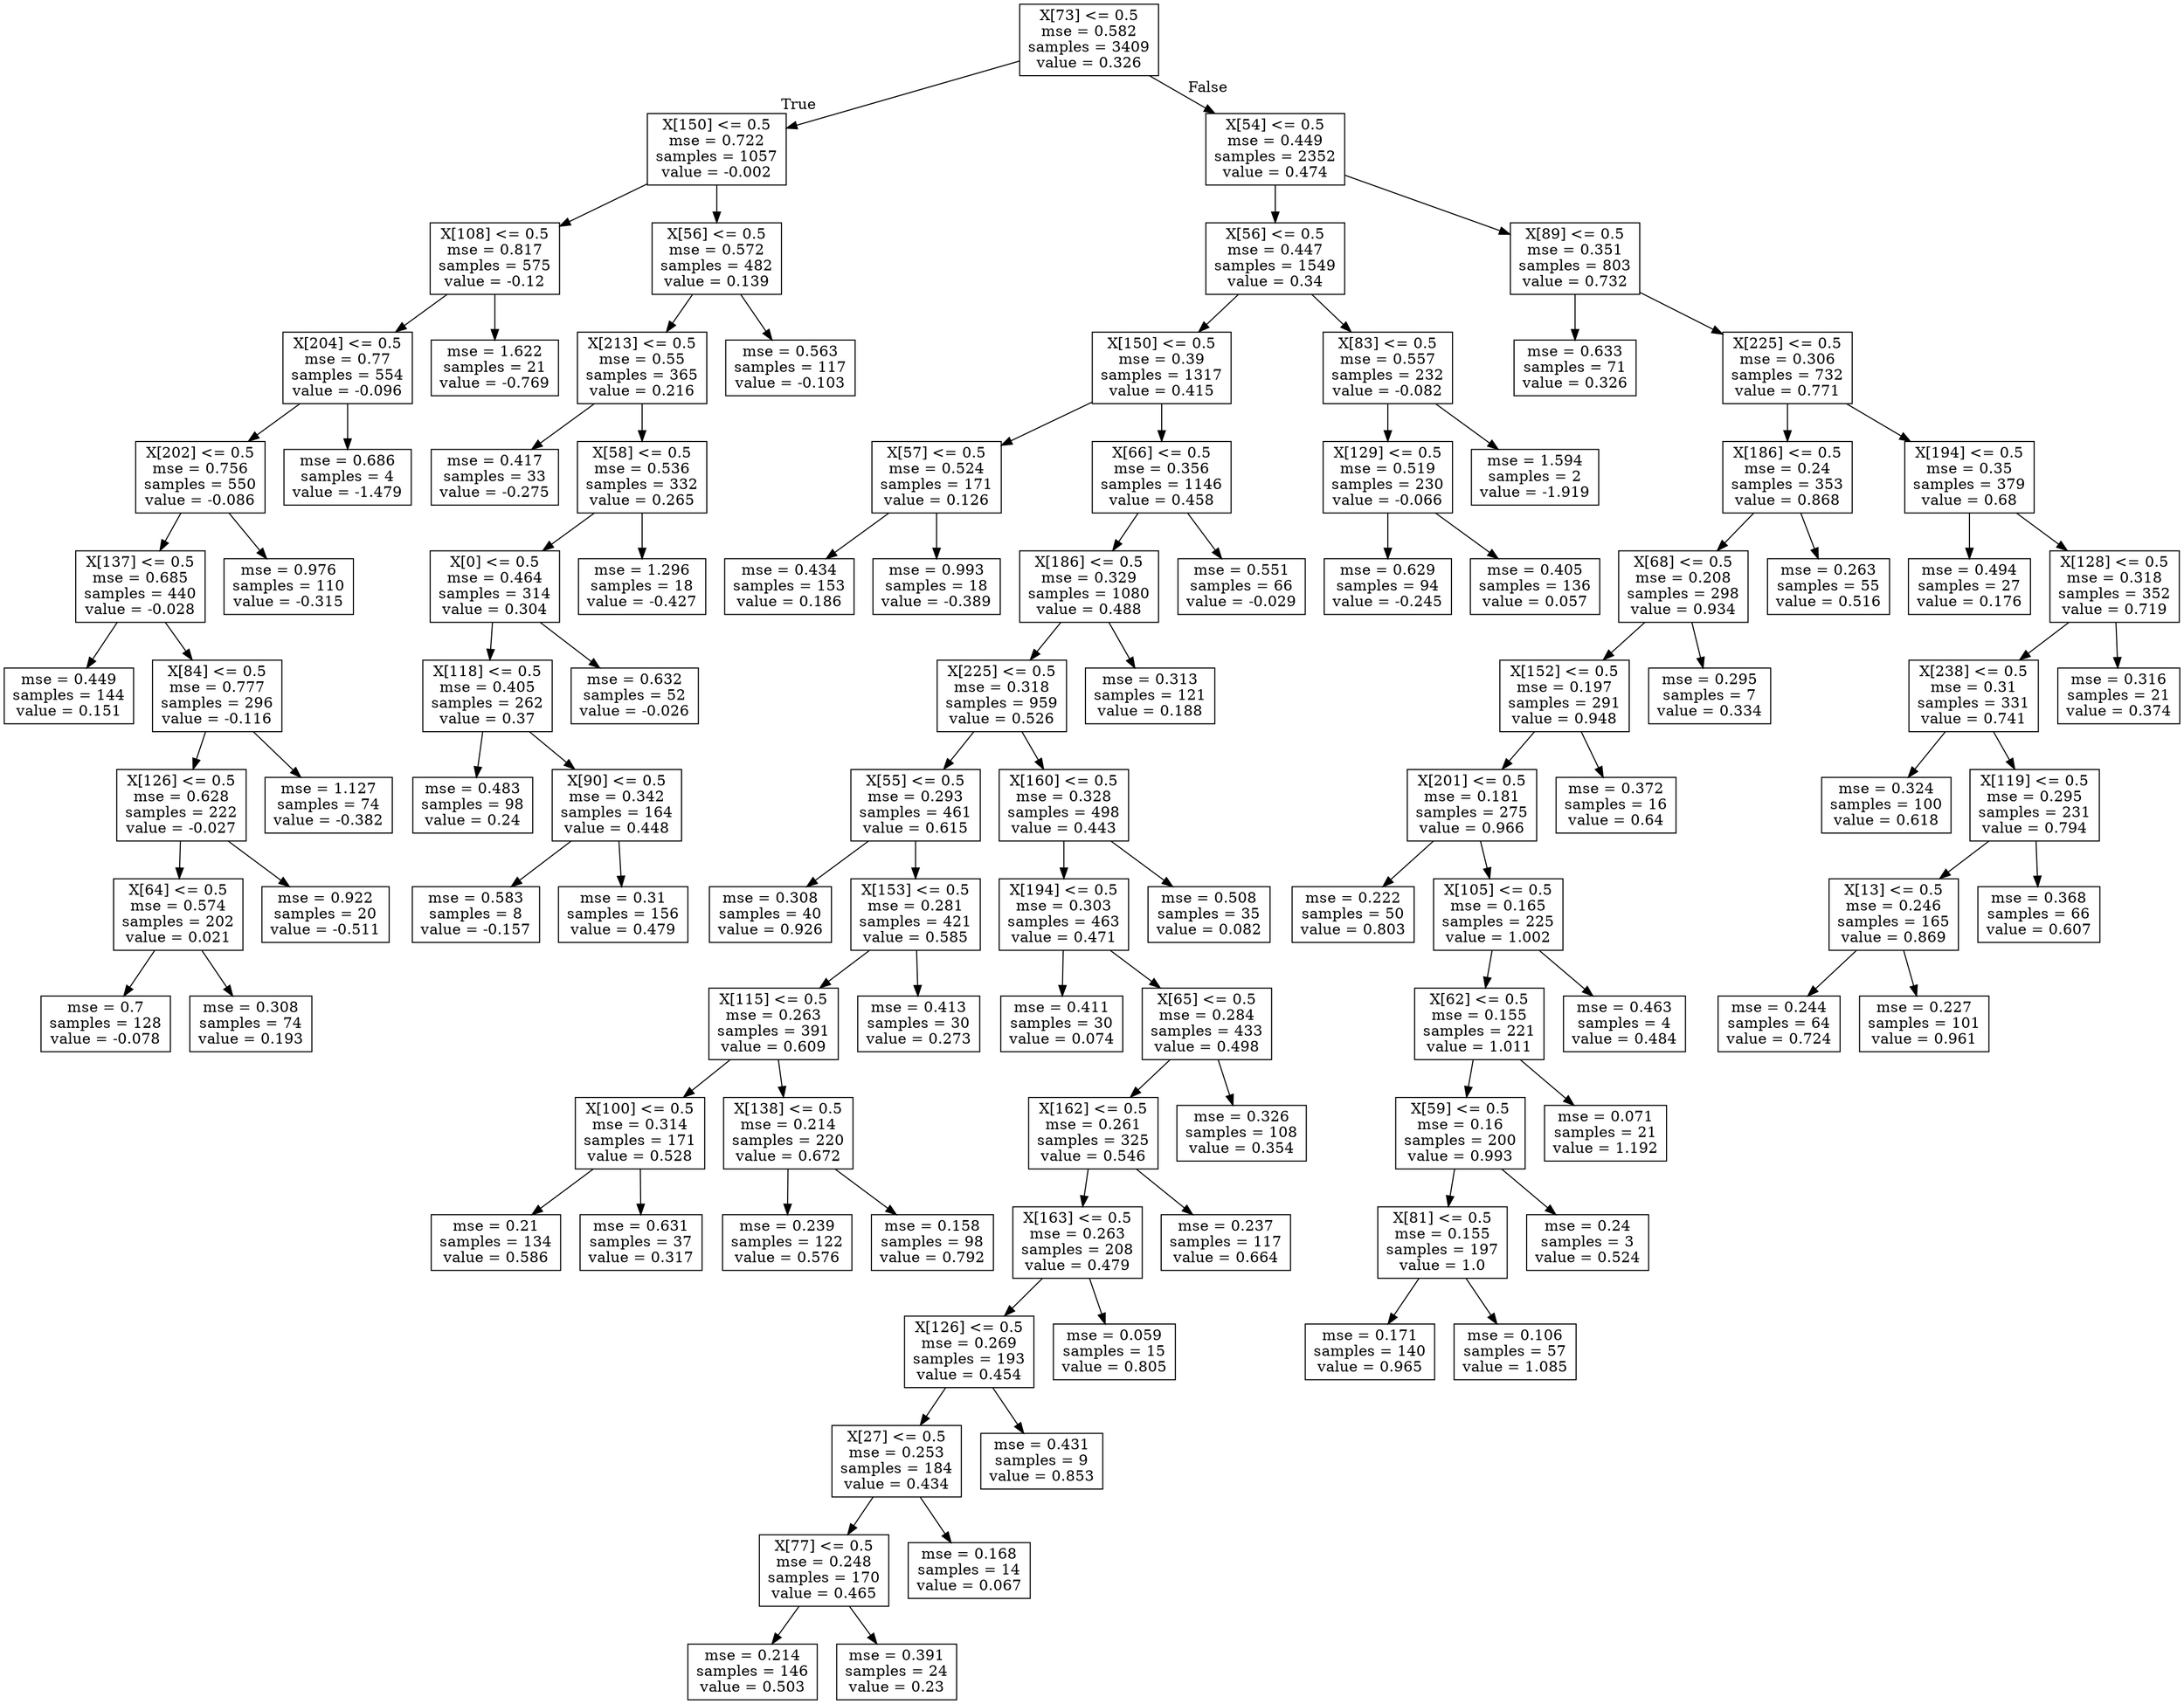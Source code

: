 digraph Tree {
node [shape=box] ;
0 [label="X[73] <= 0.5\nmse = 0.582\nsamples = 3409\nvalue = 0.326"] ;
1 [label="X[150] <= 0.5\nmse = 0.722\nsamples = 1057\nvalue = -0.002"] ;
0 -> 1 [labeldistance=2.5, labelangle=45, headlabel="True"] ;
2 [label="X[108] <= 0.5\nmse = 0.817\nsamples = 575\nvalue = -0.12"] ;
1 -> 2 ;
3 [label="X[204] <= 0.5\nmse = 0.77\nsamples = 554\nvalue = -0.096"] ;
2 -> 3 ;
4 [label="X[202] <= 0.5\nmse = 0.756\nsamples = 550\nvalue = -0.086"] ;
3 -> 4 ;
5 [label="X[137] <= 0.5\nmse = 0.685\nsamples = 440\nvalue = -0.028"] ;
4 -> 5 ;
6 [label="mse = 0.449\nsamples = 144\nvalue = 0.151"] ;
5 -> 6 ;
7 [label="X[84] <= 0.5\nmse = 0.777\nsamples = 296\nvalue = -0.116"] ;
5 -> 7 ;
8 [label="X[126] <= 0.5\nmse = 0.628\nsamples = 222\nvalue = -0.027"] ;
7 -> 8 ;
9 [label="X[64] <= 0.5\nmse = 0.574\nsamples = 202\nvalue = 0.021"] ;
8 -> 9 ;
10 [label="mse = 0.7\nsamples = 128\nvalue = -0.078"] ;
9 -> 10 ;
11 [label="mse = 0.308\nsamples = 74\nvalue = 0.193"] ;
9 -> 11 ;
12 [label="mse = 0.922\nsamples = 20\nvalue = -0.511"] ;
8 -> 12 ;
13 [label="mse = 1.127\nsamples = 74\nvalue = -0.382"] ;
7 -> 13 ;
14 [label="mse = 0.976\nsamples = 110\nvalue = -0.315"] ;
4 -> 14 ;
15 [label="mse = 0.686\nsamples = 4\nvalue = -1.479"] ;
3 -> 15 ;
16 [label="mse = 1.622\nsamples = 21\nvalue = -0.769"] ;
2 -> 16 ;
17 [label="X[56] <= 0.5\nmse = 0.572\nsamples = 482\nvalue = 0.139"] ;
1 -> 17 ;
18 [label="X[213] <= 0.5\nmse = 0.55\nsamples = 365\nvalue = 0.216"] ;
17 -> 18 ;
19 [label="mse = 0.417\nsamples = 33\nvalue = -0.275"] ;
18 -> 19 ;
20 [label="X[58] <= 0.5\nmse = 0.536\nsamples = 332\nvalue = 0.265"] ;
18 -> 20 ;
21 [label="X[0] <= 0.5\nmse = 0.464\nsamples = 314\nvalue = 0.304"] ;
20 -> 21 ;
22 [label="X[118] <= 0.5\nmse = 0.405\nsamples = 262\nvalue = 0.37"] ;
21 -> 22 ;
23 [label="mse = 0.483\nsamples = 98\nvalue = 0.24"] ;
22 -> 23 ;
24 [label="X[90] <= 0.5\nmse = 0.342\nsamples = 164\nvalue = 0.448"] ;
22 -> 24 ;
25 [label="mse = 0.583\nsamples = 8\nvalue = -0.157"] ;
24 -> 25 ;
26 [label="mse = 0.31\nsamples = 156\nvalue = 0.479"] ;
24 -> 26 ;
27 [label="mse = 0.632\nsamples = 52\nvalue = -0.026"] ;
21 -> 27 ;
28 [label="mse = 1.296\nsamples = 18\nvalue = -0.427"] ;
20 -> 28 ;
29 [label="mse = 0.563\nsamples = 117\nvalue = -0.103"] ;
17 -> 29 ;
30 [label="X[54] <= 0.5\nmse = 0.449\nsamples = 2352\nvalue = 0.474"] ;
0 -> 30 [labeldistance=2.5, labelangle=-45, headlabel="False"] ;
31 [label="X[56] <= 0.5\nmse = 0.447\nsamples = 1549\nvalue = 0.34"] ;
30 -> 31 ;
32 [label="X[150] <= 0.5\nmse = 0.39\nsamples = 1317\nvalue = 0.415"] ;
31 -> 32 ;
33 [label="X[57] <= 0.5\nmse = 0.524\nsamples = 171\nvalue = 0.126"] ;
32 -> 33 ;
34 [label="mse = 0.434\nsamples = 153\nvalue = 0.186"] ;
33 -> 34 ;
35 [label="mse = 0.993\nsamples = 18\nvalue = -0.389"] ;
33 -> 35 ;
36 [label="X[66] <= 0.5\nmse = 0.356\nsamples = 1146\nvalue = 0.458"] ;
32 -> 36 ;
37 [label="X[186] <= 0.5\nmse = 0.329\nsamples = 1080\nvalue = 0.488"] ;
36 -> 37 ;
38 [label="X[225] <= 0.5\nmse = 0.318\nsamples = 959\nvalue = 0.526"] ;
37 -> 38 ;
39 [label="X[55] <= 0.5\nmse = 0.293\nsamples = 461\nvalue = 0.615"] ;
38 -> 39 ;
40 [label="mse = 0.308\nsamples = 40\nvalue = 0.926"] ;
39 -> 40 ;
41 [label="X[153] <= 0.5\nmse = 0.281\nsamples = 421\nvalue = 0.585"] ;
39 -> 41 ;
42 [label="X[115] <= 0.5\nmse = 0.263\nsamples = 391\nvalue = 0.609"] ;
41 -> 42 ;
43 [label="X[100] <= 0.5\nmse = 0.314\nsamples = 171\nvalue = 0.528"] ;
42 -> 43 ;
44 [label="mse = 0.21\nsamples = 134\nvalue = 0.586"] ;
43 -> 44 ;
45 [label="mse = 0.631\nsamples = 37\nvalue = 0.317"] ;
43 -> 45 ;
46 [label="X[138] <= 0.5\nmse = 0.214\nsamples = 220\nvalue = 0.672"] ;
42 -> 46 ;
47 [label="mse = 0.239\nsamples = 122\nvalue = 0.576"] ;
46 -> 47 ;
48 [label="mse = 0.158\nsamples = 98\nvalue = 0.792"] ;
46 -> 48 ;
49 [label="mse = 0.413\nsamples = 30\nvalue = 0.273"] ;
41 -> 49 ;
50 [label="X[160] <= 0.5\nmse = 0.328\nsamples = 498\nvalue = 0.443"] ;
38 -> 50 ;
51 [label="X[194] <= 0.5\nmse = 0.303\nsamples = 463\nvalue = 0.471"] ;
50 -> 51 ;
52 [label="mse = 0.411\nsamples = 30\nvalue = 0.074"] ;
51 -> 52 ;
53 [label="X[65] <= 0.5\nmse = 0.284\nsamples = 433\nvalue = 0.498"] ;
51 -> 53 ;
54 [label="X[162] <= 0.5\nmse = 0.261\nsamples = 325\nvalue = 0.546"] ;
53 -> 54 ;
55 [label="X[163] <= 0.5\nmse = 0.263\nsamples = 208\nvalue = 0.479"] ;
54 -> 55 ;
56 [label="X[126] <= 0.5\nmse = 0.269\nsamples = 193\nvalue = 0.454"] ;
55 -> 56 ;
57 [label="X[27] <= 0.5\nmse = 0.253\nsamples = 184\nvalue = 0.434"] ;
56 -> 57 ;
58 [label="X[77] <= 0.5\nmse = 0.248\nsamples = 170\nvalue = 0.465"] ;
57 -> 58 ;
59 [label="mse = 0.214\nsamples = 146\nvalue = 0.503"] ;
58 -> 59 ;
60 [label="mse = 0.391\nsamples = 24\nvalue = 0.23"] ;
58 -> 60 ;
61 [label="mse = 0.168\nsamples = 14\nvalue = 0.067"] ;
57 -> 61 ;
62 [label="mse = 0.431\nsamples = 9\nvalue = 0.853"] ;
56 -> 62 ;
63 [label="mse = 0.059\nsamples = 15\nvalue = 0.805"] ;
55 -> 63 ;
64 [label="mse = 0.237\nsamples = 117\nvalue = 0.664"] ;
54 -> 64 ;
65 [label="mse = 0.326\nsamples = 108\nvalue = 0.354"] ;
53 -> 65 ;
66 [label="mse = 0.508\nsamples = 35\nvalue = 0.082"] ;
50 -> 66 ;
67 [label="mse = 0.313\nsamples = 121\nvalue = 0.188"] ;
37 -> 67 ;
68 [label="mse = 0.551\nsamples = 66\nvalue = -0.029"] ;
36 -> 68 ;
69 [label="X[83] <= 0.5\nmse = 0.557\nsamples = 232\nvalue = -0.082"] ;
31 -> 69 ;
70 [label="X[129] <= 0.5\nmse = 0.519\nsamples = 230\nvalue = -0.066"] ;
69 -> 70 ;
71 [label="mse = 0.629\nsamples = 94\nvalue = -0.245"] ;
70 -> 71 ;
72 [label="mse = 0.405\nsamples = 136\nvalue = 0.057"] ;
70 -> 72 ;
73 [label="mse = 1.594\nsamples = 2\nvalue = -1.919"] ;
69 -> 73 ;
74 [label="X[89] <= 0.5\nmse = 0.351\nsamples = 803\nvalue = 0.732"] ;
30 -> 74 ;
75 [label="mse = 0.633\nsamples = 71\nvalue = 0.326"] ;
74 -> 75 ;
76 [label="X[225] <= 0.5\nmse = 0.306\nsamples = 732\nvalue = 0.771"] ;
74 -> 76 ;
77 [label="X[186] <= 0.5\nmse = 0.24\nsamples = 353\nvalue = 0.868"] ;
76 -> 77 ;
78 [label="X[68] <= 0.5\nmse = 0.208\nsamples = 298\nvalue = 0.934"] ;
77 -> 78 ;
79 [label="X[152] <= 0.5\nmse = 0.197\nsamples = 291\nvalue = 0.948"] ;
78 -> 79 ;
80 [label="X[201] <= 0.5\nmse = 0.181\nsamples = 275\nvalue = 0.966"] ;
79 -> 80 ;
81 [label="mse = 0.222\nsamples = 50\nvalue = 0.803"] ;
80 -> 81 ;
82 [label="X[105] <= 0.5\nmse = 0.165\nsamples = 225\nvalue = 1.002"] ;
80 -> 82 ;
83 [label="X[62] <= 0.5\nmse = 0.155\nsamples = 221\nvalue = 1.011"] ;
82 -> 83 ;
84 [label="X[59] <= 0.5\nmse = 0.16\nsamples = 200\nvalue = 0.993"] ;
83 -> 84 ;
85 [label="X[81] <= 0.5\nmse = 0.155\nsamples = 197\nvalue = 1.0"] ;
84 -> 85 ;
86 [label="mse = 0.171\nsamples = 140\nvalue = 0.965"] ;
85 -> 86 ;
87 [label="mse = 0.106\nsamples = 57\nvalue = 1.085"] ;
85 -> 87 ;
88 [label="mse = 0.24\nsamples = 3\nvalue = 0.524"] ;
84 -> 88 ;
89 [label="mse = 0.071\nsamples = 21\nvalue = 1.192"] ;
83 -> 89 ;
90 [label="mse = 0.463\nsamples = 4\nvalue = 0.484"] ;
82 -> 90 ;
91 [label="mse = 0.372\nsamples = 16\nvalue = 0.64"] ;
79 -> 91 ;
92 [label="mse = 0.295\nsamples = 7\nvalue = 0.334"] ;
78 -> 92 ;
93 [label="mse = 0.263\nsamples = 55\nvalue = 0.516"] ;
77 -> 93 ;
94 [label="X[194] <= 0.5\nmse = 0.35\nsamples = 379\nvalue = 0.68"] ;
76 -> 94 ;
95 [label="mse = 0.494\nsamples = 27\nvalue = 0.176"] ;
94 -> 95 ;
96 [label="X[128] <= 0.5\nmse = 0.318\nsamples = 352\nvalue = 0.719"] ;
94 -> 96 ;
97 [label="X[238] <= 0.5\nmse = 0.31\nsamples = 331\nvalue = 0.741"] ;
96 -> 97 ;
98 [label="mse = 0.324\nsamples = 100\nvalue = 0.618"] ;
97 -> 98 ;
99 [label="X[119] <= 0.5\nmse = 0.295\nsamples = 231\nvalue = 0.794"] ;
97 -> 99 ;
100 [label="X[13] <= 0.5\nmse = 0.246\nsamples = 165\nvalue = 0.869"] ;
99 -> 100 ;
101 [label="mse = 0.244\nsamples = 64\nvalue = 0.724"] ;
100 -> 101 ;
102 [label="mse = 0.227\nsamples = 101\nvalue = 0.961"] ;
100 -> 102 ;
103 [label="mse = 0.368\nsamples = 66\nvalue = 0.607"] ;
99 -> 103 ;
104 [label="mse = 0.316\nsamples = 21\nvalue = 0.374"] ;
96 -> 104 ;
}

